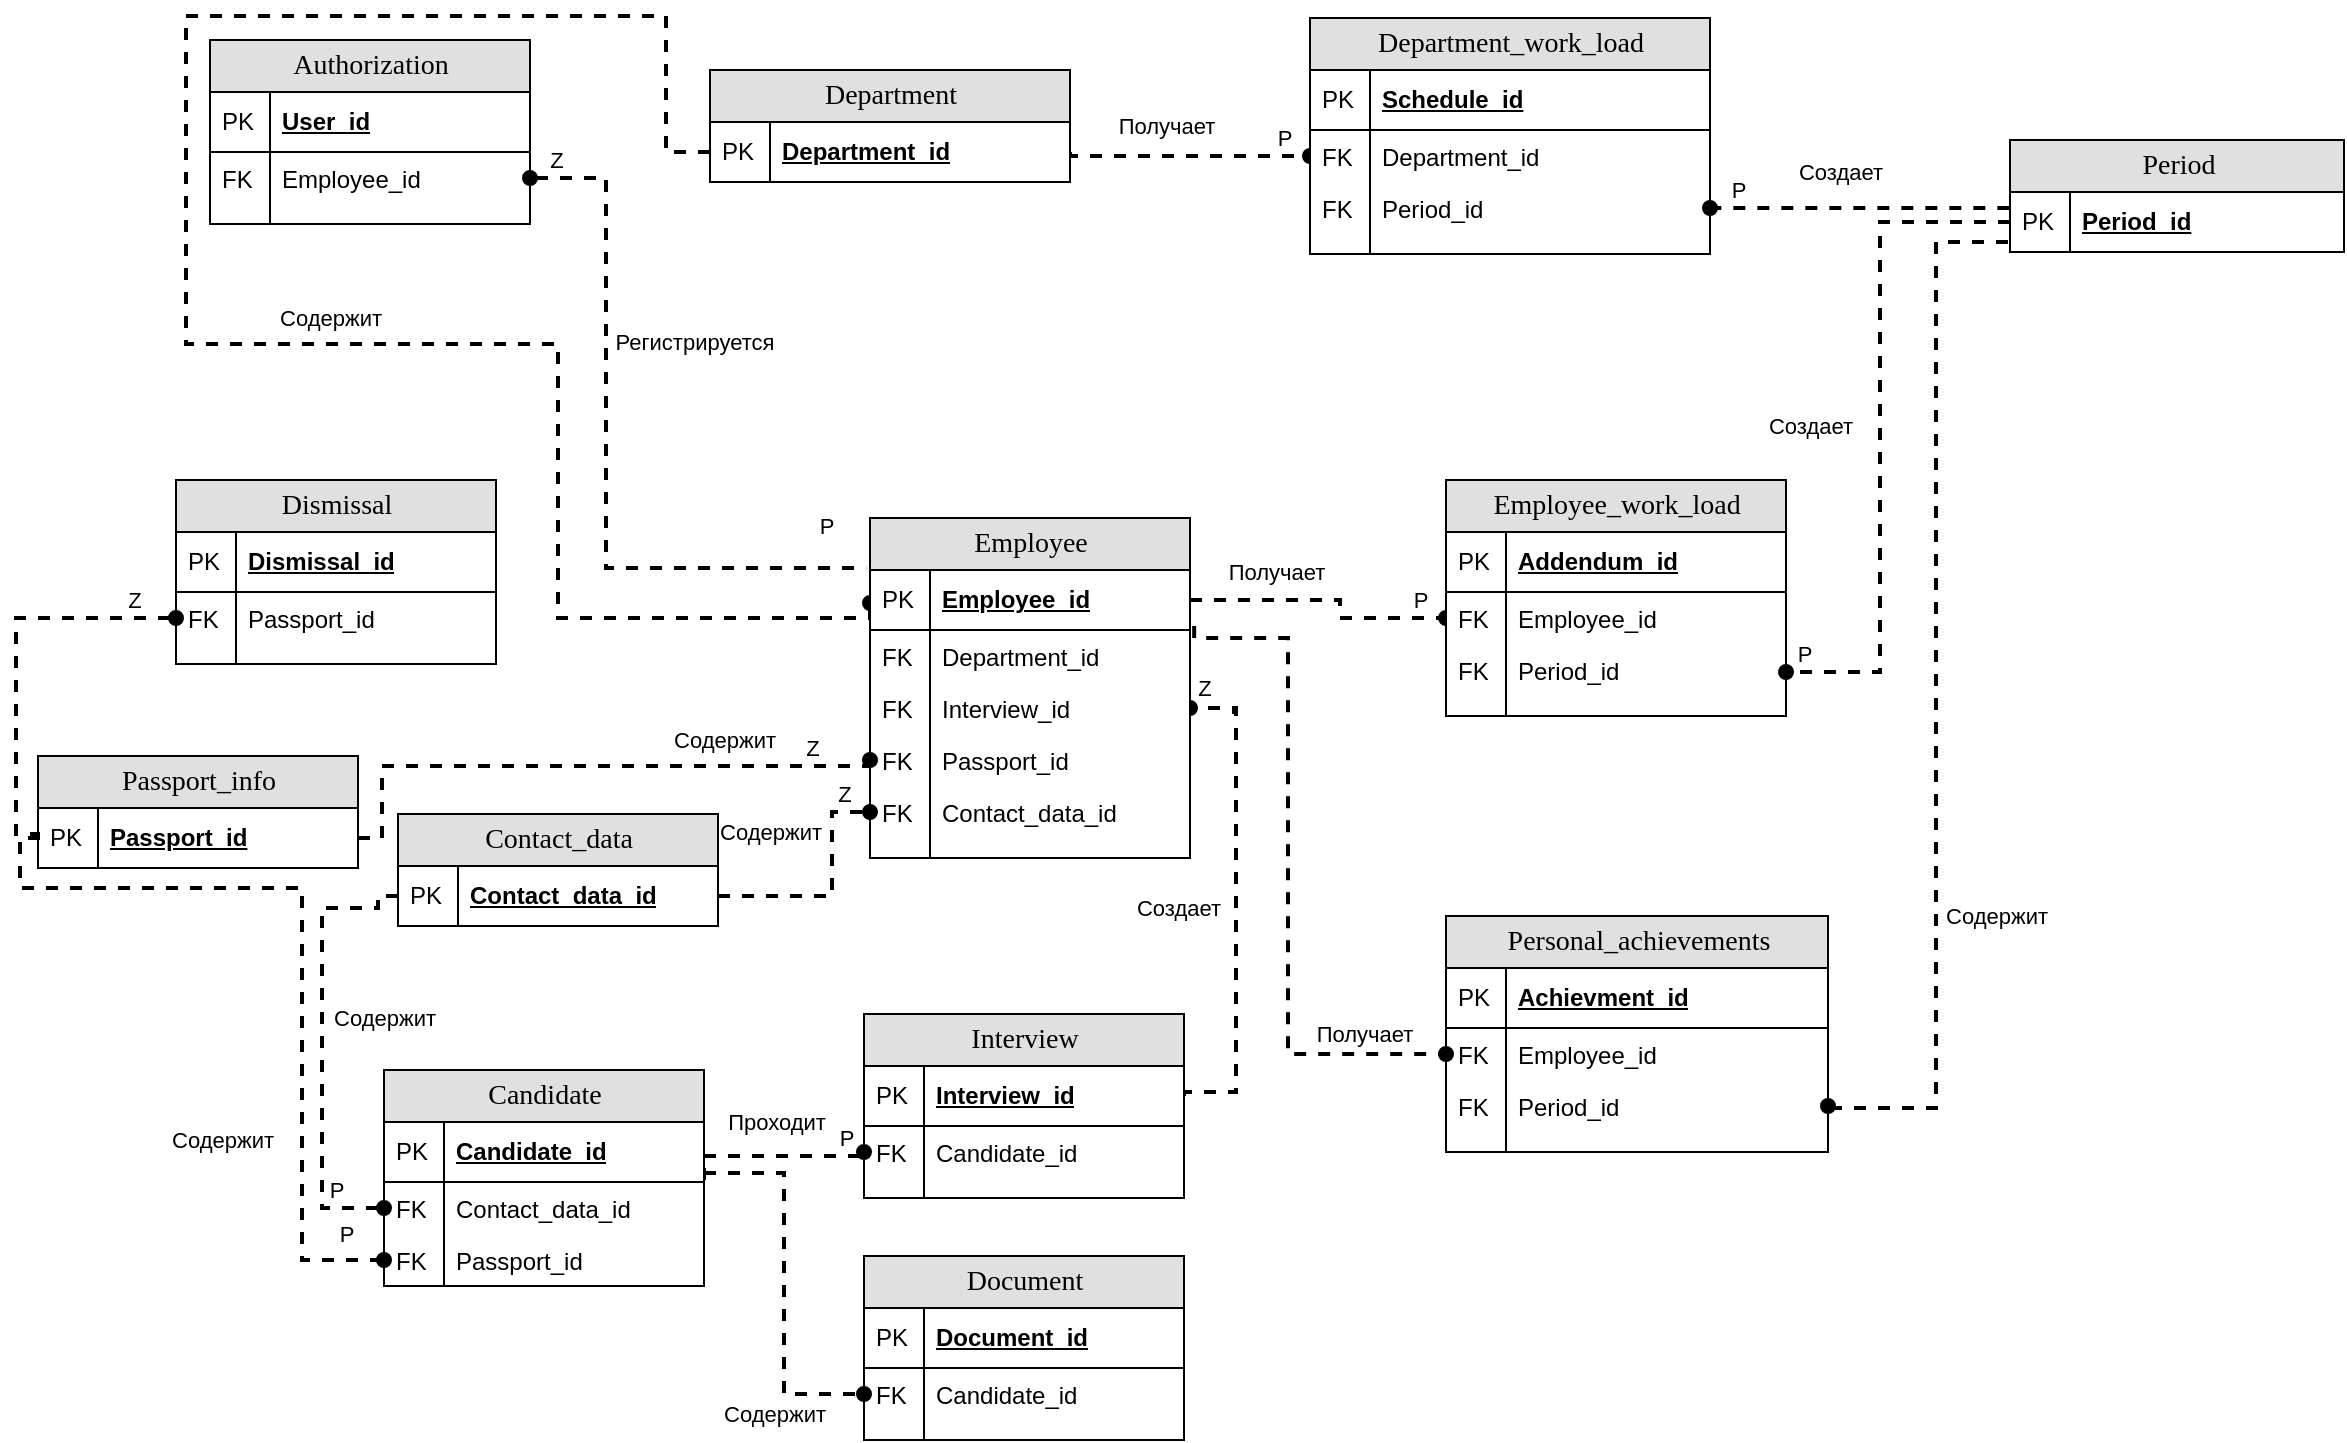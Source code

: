 <mxfile version="17.3.0" type="device"><diagram name="Page-1" id="e56a1550-8fbb-45ad-956c-1786394a9013"><mxGraphModel dx="1822" dy="800" grid="0" gridSize="10" guides="1" tooltips="1" connect="1" arrows="1" fold="1" page="0" pageScale="1" pageWidth="1100" pageHeight="850" background="none" math="0" shadow="0"><root><mxCell id="0"/><mxCell id="1" parent="0"/><mxCell id="74cGXebb0JbrUS59Bbgd-55" value="" style="edgeStyle=orthogonalEdgeStyle;rounded=0;orthogonalLoop=1;jettySize=auto;html=1;endArrow=oval;endFill=1;strokeWidth=2;entryX=0;entryY=0.25;entryDx=0;entryDy=0;exitX=0;exitY=0.5;exitDx=0;exitDy=0;dashed=1;" parent="1" source="2e49270ec7c68f3f-9" target="74cGXebb0JbrUS59Bbgd-11" edge="1"><mxGeometry relative="1" as="geometry"><Array as="points"><mxPoint x="254" y="106"/><mxPoint x="254" y="38"/><mxPoint x="14" y="38"/><mxPoint x="14" y="202"/><mxPoint x="200" y="202"/><mxPoint x="200" y="339"/></Array></mxGeometry></mxCell><mxCell id="74cGXebb0JbrUS59Bbgd-97" value="P" style="edgeLabel;html=1;align=center;verticalAlign=middle;resizable=0;points=[];" parent="74cGXebb0JbrUS59Bbgd-55" vertex="1" connectable="0"><mxGeometry x="0.834" relative="1" as="geometry"><mxPoint x="52" y="-46" as="offset"/></mxGeometry></mxCell><mxCell id="KWwzi_R_QJoZdLBemOT4-2" value="Содержит" style="edgeLabel;html=1;align=center;verticalAlign=middle;resizable=0;points=[];" parent="74cGXebb0JbrUS59Bbgd-55" vertex="1" connectable="0"><mxGeometry x="0.47" y="4" relative="1" as="geometry"><mxPoint x="-118" y="-54" as="offset"/></mxGeometry></mxCell><mxCell id="74cGXebb0JbrUS59Bbgd-65" value="" style="edgeStyle=orthogonalEdgeStyle;rounded=0;orthogonalLoop=1;jettySize=auto;html=1;endArrow=oval;endFill=1;strokeWidth=2;entryX=0;entryY=0.5;entryDx=0;entryDy=0;exitX=1;exitY=0.5;exitDx=0;exitDy=0;dashed=1;" parent="1" source="2e49270ec7c68f3f-9" target="2e49270ec7c68f3f-33" edge="1"><mxGeometry relative="1" as="geometry"><Array as="points"><mxPoint x="456" y="108"/></Array></mxGeometry></mxCell><mxCell id="74cGXebb0JbrUS59Bbgd-98" value="P" style="edgeLabel;html=1;align=center;verticalAlign=middle;resizable=0;points=[];" parent="74cGXebb0JbrUS59Bbgd-65" vertex="1" connectable="0"><mxGeometry x="0.778" relative="1" as="geometry"><mxPoint y="-9" as="offset"/></mxGeometry></mxCell><mxCell id="2e49270ec7c68f3f-8" value="Department" style="swimlane;html=1;fontStyle=0;childLayout=stackLayout;horizontal=1;startSize=26;fillColor=#e0e0e0;horizontalStack=0;resizeParent=1;resizeLast=0;collapsible=1;marginBottom=0;swimlaneFillColor=#ffffff;align=center;rounded=0;shadow=0;comic=0;labelBackgroundColor=none;strokeWidth=1;fontFamily=Verdana;fontSize=14;swimlaneLine=1;" parent="1" vertex="1"><mxGeometry x="276" y="65" width="180" height="56" as="geometry"/></mxCell><mxCell id="2e49270ec7c68f3f-9" value="Department_id" style="shape=partialRectangle;top=0;left=0;right=0;bottom=1;html=1;align=left;verticalAlign=middle;fillColor=none;spacingLeft=34;spacingRight=4;whiteSpace=wrap;overflow=hidden;rotatable=0;points=[[0,0.5],[1,0.5]];portConstraint=eastwest;dropTarget=0;fontStyle=5;" parent="2e49270ec7c68f3f-8" vertex="1"><mxGeometry y="26" width="180" height="30" as="geometry"/></mxCell><mxCell id="2e49270ec7c68f3f-10" value="PK" style="shape=partialRectangle;top=0;left=0;bottom=0;html=1;fillColor=none;align=left;verticalAlign=middle;spacingLeft=4;spacingRight=4;whiteSpace=wrap;overflow=hidden;rotatable=0;points=[];portConstraint=eastwest;part=1;" parent="2e49270ec7c68f3f-9" vertex="1" connectable="0"><mxGeometry width="30" height="30" as="geometry"/></mxCell><mxCell id="74cGXebb0JbrUS59Bbgd-35" value="" style="edgeStyle=orthogonalEdgeStyle;rounded=0;orthogonalLoop=1;jettySize=auto;html=1;endArrow=oval;endFill=1;strokeWidth=2;exitX=1;exitY=0.5;exitDx=0;exitDy=0;entryX=1;entryY=0.5;entryDx=0;entryDy=0;dashed=1;" parent="1" source="2e49270ec7c68f3f-20" target="74cGXebb0JbrUS59Bbgd-26" edge="1"><mxGeometry relative="1" as="geometry"><Array as="points"><mxPoint x="513" y="576"/><mxPoint x="539" y="576"/><mxPoint x="539" y="384"/><mxPoint x="535" y="384"/><mxPoint x="535" y="386"/><mxPoint x="539" y="386"/><mxPoint x="539" y="384"/></Array></mxGeometry></mxCell><mxCell id="74cGXebb0JbrUS59Bbgd-102" value="Z" style="edgeLabel;html=1;align=center;verticalAlign=middle;resizable=0;points=[];" parent="74cGXebb0JbrUS59Bbgd-35" vertex="1" connectable="0"><mxGeometry x="0.798" relative="1" as="geometry"><mxPoint x="-15" y="-12" as="offset"/></mxGeometry></mxCell><mxCell id="2e49270ec7c68f3f-19" value="Interview" style="swimlane;html=1;fontStyle=0;childLayout=stackLayout;horizontal=1;startSize=26;fillColor=#e0e0e0;horizontalStack=0;resizeParent=1;resizeLast=0;collapsible=1;marginBottom=0;swimlaneFillColor=#ffffff;align=center;rounded=0;shadow=0;comic=0;labelBackgroundColor=none;strokeWidth=1;fontFamily=Verdana;fontSize=14" parent="1" vertex="1"><mxGeometry x="353" y="537" width="160" height="92" as="geometry"/></mxCell><mxCell id="2e49270ec7c68f3f-20" value="Interview_id" style="shape=partialRectangle;top=0;left=0;right=0;bottom=1;html=1;align=left;verticalAlign=middle;fillColor=none;spacingLeft=34;spacingRight=4;whiteSpace=wrap;overflow=hidden;rotatable=0;points=[[0,0.5],[1,0.5]];portConstraint=eastwest;dropTarget=0;fontStyle=5;" parent="2e49270ec7c68f3f-19" vertex="1"><mxGeometry y="26" width="160" height="30" as="geometry"/></mxCell><mxCell id="2e49270ec7c68f3f-21" value="PK" style="shape=partialRectangle;top=0;left=0;bottom=0;html=1;fillColor=none;align=left;verticalAlign=middle;spacingLeft=4;spacingRight=4;whiteSpace=wrap;overflow=hidden;rotatable=0;points=[];portConstraint=eastwest;part=1;" parent="2e49270ec7c68f3f-20" vertex="1" connectable="0"><mxGeometry width="30" height="30" as="geometry"/></mxCell><mxCell id="2e49270ec7c68f3f-22" value="Candidate_id" style="shape=partialRectangle;top=0;left=0;right=0;bottom=0;html=1;align=left;verticalAlign=top;fillColor=none;spacingLeft=34;spacingRight=4;whiteSpace=wrap;overflow=hidden;rotatable=0;points=[[0,0.5],[1,0.5]];portConstraint=eastwest;dropTarget=0;" parent="2e49270ec7c68f3f-19" vertex="1"><mxGeometry y="56" width="160" height="26" as="geometry"/></mxCell><mxCell id="2e49270ec7c68f3f-23" value="FK" style="shape=partialRectangle;top=0;left=0;bottom=0;html=1;fillColor=none;align=left;verticalAlign=top;spacingLeft=4;spacingRight=4;whiteSpace=wrap;overflow=hidden;rotatable=0;points=[];portConstraint=eastwest;part=1;" parent="2e49270ec7c68f3f-22" vertex="1" connectable="0"><mxGeometry width="30" height="26" as="geometry"/></mxCell><mxCell id="2e49270ec7c68f3f-28" value="" style="shape=partialRectangle;top=0;left=0;right=0;bottom=0;html=1;align=left;verticalAlign=top;fillColor=none;spacingLeft=34;spacingRight=4;whiteSpace=wrap;overflow=hidden;rotatable=0;points=[[0,0.5],[1,0.5]];portConstraint=eastwest;dropTarget=0;" parent="2e49270ec7c68f3f-19" vertex="1"><mxGeometry y="82" width="160" height="10" as="geometry"/></mxCell><mxCell id="2e49270ec7c68f3f-29" value="" style="shape=partialRectangle;top=0;left=0;bottom=0;html=1;fillColor=none;align=left;verticalAlign=top;spacingLeft=4;spacingRight=4;whiteSpace=wrap;overflow=hidden;rotatable=0;points=[];portConstraint=eastwest;part=1;" parent="2e49270ec7c68f3f-28" vertex="1" connectable="0"><mxGeometry width="30" height="10" as="geometry"/></mxCell><mxCell id="2e49270ec7c68f3f-30" value="Department_work_load" style="swimlane;html=1;fontStyle=0;childLayout=stackLayout;horizontal=1;startSize=26;fillColor=#e0e0e0;horizontalStack=0;resizeParent=1;resizeLast=0;collapsible=1;marginBottom=0;swimlaneFillColor=#ffffff;align=center;rounded=0;shadow=0;comic=0;labelBackgroundColor=none;strokeWidth=1;fontFamily=Verdana;fontSize=14" parent="1" vertex="1"><mxGeometry x="576" y="39" width="200" height="118" as="geometry"/></mxCell><mxCell id="2e49270ec7c68f3f-31" value="Schedule_id" style="shape=partialRectangle;top=0;left=0;right=0;bottom=1;html=1;align=left;verticalAlign=middle;fillColor=none;spacingLeft=34;spacingRight=4;whiteSpace=wrap;overflow=hidden;rotatable=0;points=[[0,0.5],[1,0.5]];portConstraint=eastwest;dropTarget=0;fontStyle=5;" parent="2e49270ec7c68f3f-30" vertex="1"><mxGeometry y="26" width="200" height="30" as="geometry"/></mxCell><mxCell id="2e49270ec7c68f3f-32" value="PK" style="shape=partialRectangle;top=0;left=0;bottom=0;html=1;fillColor=none;align=left;verticalAlign=middle;spacingLeft=4;spacingRight=4;whiteSpace=wrap;overflow=hidden;rotatable=0;points=[];portConstraint=eastwest;part=1;" parent="2e49270ec7c68f3f-31" vertex="1" connectable="0"><mxGeometry width="30" height="30" as="geometry"/></mxCell><mxCell id="2e49270ec7c68f3f-33" value="Department_id" style="shape=partialRectangle;top=0;left=0;right=0;bottom=0;html=1;align=left;verticalAlign=top;fillColor=none;spacingLeft=34;spacingRight=4;whiteSpace=wrap;overflow=hidden;rotatable=0;points=[[0,0.5],[1,0.5]];portConstraint=eastwest;dropTarget=0;" parent="2e49270ec7c68f3f-30" vertex="1"><mxGeometry y="56" width="200" height="26" as="geometry"/></mxCell><mxCell id="2e49270ec7c68f3f-34" value="FK" style="shape=partialRectangle;top=0;left=0;bottom=0;html=1;fillColor=none;align=left;verticalAlign=top;spacingLeft=4;spacingRight=4;whiteSpace=wrap;overflow=hidden;rotatable=0;points=[];portConstraint=eastwest;part=1;" parent="2e49270ec7c68f3f-33" vertex="1" connectable="0"><mxGeometry width="30" height="26" as="geometry"/></mxCell><mxCell id="2e49270ec7c68f3f-35" value="Period_id" style="shape=partialRectangle;top=0;left=0;right=0;bottom=0;html=1;align=left;verticalAlign=top;fillColor=none;spacingLeft=34;spacingRight=4;whiteSpace=wrap;overflow=hidden;rotatable=0;points=[[0,0.5],[1,0.5]];portConstraint=eastwest;dropTarget=0;" parent="2e49270ec7c68f3f-30" vertex="1"><mxGeometry y="82" width="200" height="26" as="geometry"/></mxCell><mxCell id="2e49270ec7c68f3f-36" value="FK" style="shape=partialRectangle;top=0;left=0;bottom=0;html=1;fillColor=none;align=left;verticalAlign=top;spacingLeft=4;spacingRight=4;whiteSpace=wrap;overflow=hidden;rotatable=0;points=[];portConstraint=eastwest;part=1;" parent="2e49270ec7c68f3f-35" vertex="1" connectable="0"><mxGeometry width="30" height="26" as="geometry"/></mxCell><mxCell id="2e49270ec7c68f3f-39" value="" style="shape=partialRectangle;top=0;left=0;right=0;bottom=0;html=1;align=left;verticalAlign=top;fillColor=none;spacingLeft=34;spacingRight=4;whiteSpace=wrap;overflow=hidden;rotatable=0;points=[[0,0.5],[1,0.5]];portConstraint=eastwest;dropTarget=0;" parent="2e49270ec7c68f3f-30" vertex="1"><mxGeometry y="108" width="200" height="10" as="geometry"/></mxCell><mxCell id="2e49270ec7c68f3f-40" value="" style="shape=partialRectangle;top=0;left=0;bottom=0;html=1;fillColor=none;align=left;verticalAlign=top;spacingLeft=4;spacingRight=4;whiteSpace=wrap;overflow=hidden;rotatable=0;points=[];portConstraint=eastwest;part=1;" parent="2e49270ec7c68f3f-39" vertex="1" connectable="0"><mxGeometry width="30" height="10" as="geometry"/></mxCell><mxCell id="74cGXebb0JbrUS59Bbgd-34" value="" style="edgeStyle=orthogonalEdgeStyle;rounded=0;orthogonalLoop=1;jettySize=auto;html=1;endArrow=oval;endFill=1;entryX=0;entryY=0.5;entryDx=0;entryDy=0;strokeWidth=2;exitX=1;exitY=0.5;exitDx=0;exitDy=0;dashed=1;" parent="1" edge="1" target="2e49270ec7c68f3f-22" source="2e49270ec7c68f3f-81"><mxGeometry relative="1" as="geometry"><mxPoint x="253.0" y="562.5" as="sourcePoint"/><mxPoint x="353" y="562.5" as="targetPoint"/><Array as="points"><mxPoint x="271" y="623"/><mxPoint x="273" y="623"/><mxPoint x="273" y="608"/><mxPoint x="353" y="608"/></Array></mxGeometry></mxCell><mxCell id="74cGXebb0JbrUS59Bbgd-95" value="P" style="edgeLabel;html=1;align=center;verticalAlign=middle;resizable=0;points=[];" parent="74cGXebb0JbrUS59Bbgd-34" vertex="1" connectable="0"><mxGeometry x="0.759" y="-1" relative="1" as="geometry"><mxPoint x="3" y="-10" as="offset"/></mxGeometry></mxCell><mxCell id="KWwzi_R_QJoZdLBemOT4-4" value="Проходит" style="edgeLabel;html=1;align=center;verticalAlign=middle;resizable=0;points=[];" parent="74cGXebb0JbrUS59Bbgd-34" vertex="1" connectable="0"><mxGeometry x="-0.3" y="2" relative="1" as="geometry"><mxPoint x="30" y="-15" as="offset"/></mxGeometry></mxCell><mxCell id="2e49270ec7c68f3f-80" value="Candidate" style="swimlane;html=1;fontStyle=0;childLayout=stackLayout;horizontal=1;startSize=26;fillColor=#e0e0e0;horizontalStack=0;resizeParent=1;resizeLast=0;collapsible=1;marginBottom=0;swimlaneFillColor=#ffffff;align=center;rounded=0;shadow=0;comic=0;labelBackgroundColor=none;strokeWidth=1;fontFamily=Verdana;fontSize=14" parent="1" vertex="1"><mxGeometry x="113" y="565" width="160" height="108" as="geometry"/></mxCell><mxCell id="2e49270ec7c68f3f-81" value="Candidate_id" style="shape=partialRectangle;top=0;left=0;right=0;bottom=1;html=1;align=left;verticalAlign=middle;fillColor=none;spacingLeft=34;spacingRight=4;whiteSpace=wrap;overflow=hidden;rotatable=0;points=[[0,0.5],[1,0.5]];portConstraint=eastwest;dropTarget=0;fontStyle=5;" parent="2e49270ec7c68f3f-80" vertex="1"><mxGeometry y="26" width="160" height="30" as="geometry"/></mxCell><mxCell id="2e49270ec7c68f3f-82" value="PK" style="shape=partialRectangle;top=0;left=0;bottom=0;html=1;fillColor=none;align=left;verticalAlign=middle;spacingLeft=4;spacingRight=4;whiteSpace=wrap;overflow=hidden;rotatable=0;points=[];portConstraint=eastwest;part=1;" parent="2e49270ec7c68f3f-81" vertex="1" connectable="0"><mxGeometry width="30" height="30" as="geometry"/></mxCell><mxCell id="VFWTII605Pk7sbcWJT6o-26" value="Contact_data_id" style="shape=partialRectangle;top=0;left=0;right=0;bottom=0;html=1;align=left;verticalAlign=top;fillColor=none;spacingLeft=34;spacingRight=4;whiteSpace=wrap;overflow=hidden;rotatable=0;points=[[0,0.5],[1,0.5]];portConstraint=eastwest;dropTarget=0;" vertex="1" parent="2e49270ec7c68f3f-80"><mxGeometry y="56" width="160" height="26" as="geometry"/></mxCell><mxCell id="VFWTII605Pk7sbcWJT6o-27" value="FK" style="shape=partialRectangle;top=0;left=0;bottom=0;html=1;fillColor=none;align=left;verticalAlign=top;spacingLeft=4;spacingRight=4;whiteSpace=wrap;overflow=hidden;rotatable=0;points=[];portConstraint=eastwest;part=1;" vertex="1" connectable="0" parent="VFWTII605Pk7sbcWJT6o-26"><mxGeometry width="30" height="26" as="geometry"/></mxCell><mxCell id="VFWTII605Pk7sbcWJT6o-24" value="Passport_id" style="shape=partialRectangle;top=0;left=0;right=0;bottom=0;html=1;align=left;verticalAlign=top;fillColor=none;spacingLeft=34;spacingRight=4;whiteSpace=wrap;overflow=hidden;rotatable=0;points=[[0,0.5],[1,0.5]];portConstraint=eastwest;dropTarget=0;" vertex="1" parent="2e49270ec7c68f3f-80"><mxGeometry y="82" width="160" height="26" as="geometry"/></mxCell><mxCell id="VFWTII605Pk7sbcWJT6o-25" value="FK" style="shape=partialRectangle;top=0;left=0;bottom=0;html=1;fillColor=none;align=left;verticalAlign=top;spacingLeft=4;spacingRight=4;whiteSpace=wrap;overflow=hidden;rotatable=0;points=[];portConstraint=eastwest;part=1;" vertex="1" connectable="0" parent="VFWTII605Pk7sbcWJT6o-24"><mxGeometry width="30" height="26" as="geometry"/></mxCell><mxCell id="74cGXebb0JbrUS59Bbgd-62" value="" style="edgeStyle=orthogonalEdgeStyle;rounded=0;orthogonalLoop=1;jettySize=auto;html=1;endArrow=oval;endFill=1;strokeWidth=2;entryX=0;entryY=0.5;entryDx=0;entryDy=0;exitX=1;exitY=0.5;exitDx=0;exitDy=0;dashed=1;" parent="1" source="74cGXebb0JbrUS59Bbgd-12" target="74cGXebb0JbrUS59Bbgd-39" edge="1"><mxGeometry relative="1" as="geometry"><Array as="points"><mxPoint x="591" y="339"/></Array></mxGeometry></mxCell><mxCell id="74cGXebb0JbrUS59Bbgd-96" value="P" style="edgeLabel;html=1;align=center;verticalAlign=middle;resizable=0;points=[];" parent="74cGXebb0JbrUS59Bbgd-62" vertex="1" connectable="0"><mxGeometry x="0.809" relative="1" as="geometry"><mxPoint y="-9" as="offset"/></mxGeometry></mxCell><mxCell id="74cGXebb0JbrUS59Bbgd-11" value="Employee" style="swimlane;html=1;fontStyle=0;childLayout=stackLayout;horizontal=1;startSize=26;fillColor=#e0e0e0;horizontalStack=0;resizeParent=1;resizeLast=0;collapsible=1;marginBottom=0;swimlaneFillColor=#ffffff;align=center;rounded=0;shadow=0;comic=0;labelBackgroundColor=none;strokeWidth=1;fontFamily=Verdana;fontSize=14" parent="1" vertex="1"><mxGeometry x="356" y="289" width="160" height="170" as="geometry"><mxRectangle x="290" y="128" width="100" height="26" as="alternateBounds"/></mxGeometry></mxCell><mxCell id="74cGXebb0JbrUS59Bbgd-12" value="Employee_id" style="shape=partialRectangle;top=0;left=0;right=0;bottom=1;html=1;align=left;verticalAlign=middle;fillColor=none;spacingLeft=34;spacingRight=4;whiteSpace=wrap;overflow=hidden;rotatable=0;points=[[0,0.5],[1,0.5]];portConstraint=eastwest;dropTarget=0;fontStyle=5;" parent="74cGXebb0JbrUS59Bbgd-11" vertex="1"><mxGeometry y="26" width="160" height="30" as="geometry"/></mxCell><mxCell id="74cGXebb0JbrUS59Bbgd-13" value="PK" style="shape=partialRectangle;top=0;left=0;bottom=0;html=1;fillColor=none;align=left;verticalAlign=middle;spacingLeft=4;spacingRight=4;whiteSpace=wrap;overflow=hidden;rotatable=0;points=[];portConstraint=eastwest;part=1;" parent="74cGXebb0JbrUS59Bbgd-12" vertex="1" connectable="0"><mxGeometry width="30" height="30" as="geometry"/></mxCell><mxCell id="74cGXebb0JbrUS59Bbgd-14" value="Department_id" style="shape=partialRectangle;top=0;left=0;right=0;bottom=0;html=1;align=left;verticalAlign=top;fillColor=none;spacingLeft=34;spacingRight=4;whiteSpace=wrap;overflow=hidden;rotatable=0;points=[[0,0.5],[1,0.5]];portConstraint=eastwest;dropTarget=0;" parent="74cGXebb0JbrUS59Bbgd-11" vertex="1"><mxGeometry y="56" width="160" height="26" as="geometry"/></mxCell><mxCell id="74cGXebb0JbrUS59Bbgd-15" value="FK" style="shape=partialRectangle;top=0;left=0;bottom=0;html=1;fillColor=none;align=left;verticalAlign=top;spacingLeft=4;spacingRight=4;whiteSpace=wrap;overflow=hidden;rotatable=0;points=[];portConstraint=eastwest;part=1;" parent="74cGXebb0JbrUS59Bbgd-14" vertex="1" connectable="0"><mxGeometry width="30" height="26" as="geometry"/></mxCell><mxCell id="74cGXebb0JbrUS59Bbgd-26" value="Interview_id" style="shape=partialRectangle;top=0;left=0;right=0;bottom=0;html=1;align=left;verticalAlign=top;fillColor=none;spacingLeft=34;spacingRight=4;whiteSpace=wrap;overflow=hidden;rotatable=0;points=[[0,0.5],[1,0.5]];portConstraint=eastwest;dropTarget=0;" parent="74cGXebb0JbrUS59Bbgd-11" vertex="1"><mxGeometry y="82" width="160" height="26" as="geometry"/></mxCell><mxCell id="74cGXebb0JbrUS59Bbgd-27" value="FK" style="shape=partialRectangle;top=0;left=0;bottom=0;html=1;fillColor=none;align=left;verticalAlign=top;spacingLeft=4;spacingRight=4;whiteSpace=wrap;overflow=hidden;rotatable=0;points=[];portConstraint=eastwest;part=1;" parent="74cGXebb0JbrUS59Bbgd-26" vertex="1" connectable="0"><mxGeometry width="30" height="26" as="geometry"/></mxCell><mxCell id="VFWTII605Pk7sbcWJT6o-9" value="Passport_id" style="shape=partialRectangle;top=0;left=0;right=0;bottom=0;html=1;align=left;verticalAlign=top;fillColor=none;spacingLeft=34;spacingRight=4;whiteSpace=wrap;overflow=hidden;rotatable=0;points=[[0,0.5],[1,0.5]];portConstraint=eastwest;dropTarget=0;" vertex="1" parent="74cGXebb0JbrUS59Bbgd-11"><mxGeometry y="108" width="160" height="26" as="geometry"/></mxCell><mxCell id="VFWTII605Pk7sbcWJT6o-10" value="FK" style="shape=partialRectangle;top=0;left=0;bottom=0;html=1;fillColor=none;align=left;verticalAlign=top;spacingLeft=4;spacingRight=4;whiteSpace=wrap;overflow=hidden;rotatable=0;points=[];portConstraint=eastwest;part=1;" vertex="1" connectable="0" parent="VFWTII605Pk7sbcWJT6o-9"><mxGeometry width="30" height="26" as="geometry"/></mxCell><mxCell id="VFWTII605Pk7sbcWJT6o-11" value="Contact_data_id" style="shape=partialRectangle;top=0;left=0;right=0;bottom=0;html=1;align=left;verticalAlign=top;fillColor=none;spacingLeft=34;spacingRight=4;whiteSpace=wrap;overflow=hidden;rotatable=0;points=[[0,0.5],[1,0.5]];portConstraint=eastwest;dropTarget=0;" vertex="1" parent="74cGXebb0JbrUS59Bbgd-11"><mxGeometry y="134" width="160" height="26" as="geometry"/></mxCell><mxCell id="VFWTII605Pk7sbcWJT6o-12" value="FK" style="shape=partialRectangle;top=0;left=0;bottom=0;html=1;fillColor=none;align=left;verticalAlign=top;spacingLeft=4;spacingRight=4;whiteSpace=wrap;overflow=hidden;rotatable=0;points=[];portConstraint=eastwest;part=1;" vertex="1" connectable="0" parent="VFWTII605Pk7sbcWJT6o-11"><mxGeometry width="30" height="26" as="geometry"/></mxCell><mxCell id="74cGXebb0JbrUS59Bbgd-28" value="" style="shape=partialRectangle;top=0;left=0;right=0;bottom=0;html=1;align=left;verticalAlign=top;fillColor=none;spacingLeft=34;spacingRight=4;whiteSpace=wrap;overflow=hidden;rotatable=0;points=[[0,0.5],[1,0.5]];portConstraint=eastwest;dropTarget=0;" parent="74cGXebb0JbrUS59Bbgd-11" vertex="1"><mxGeometry y="160" width="160" height="10" as="geometry"/></mxCell><mxCell id="74cGXebb0JbrUS59Bbgd-29" value="" style="shape=partialRectangle;top=0;left=0;bottom=0;html=1;fillColor=none;align=left;verticalAlign=top;spacingLeft=4;spacingRight=4;whiteSpace=wrap;overflow=hidden;rotatable=0;points=[];portConstraint=eastwest;part=1;" parent="74cGXebb0JbrUS59Bbgd-28" vertex="1" connectable="0"><mxGeometry width="30" height="10" as="geometry"/></mxCell><mxCell id="74cGXebb0JbrUS59Bbgd-36" value="Employee_work_load" style="swimlane;html=1;fontStyle=0;childLayout=stackLayout;horizontal=1;startSize=26;fillColor=#e0e0e0;horizontalStack=0;resizeParent=1;resizeLast=0;collapsible=1;marginBottom=0;swimlaneFillColor=#ffffff;align=center;rounded=0;shadow=0;comic=0;labelBackgroundColor=none;strokeWidth=1;fontFamily=Verdana;fontSize=14" parent="1" vertex="1"><mxGeometry x="644" y="270" width="170" height="118" as="geometry"><mxRectangle x="290" y="128" width="100" height="26" as="alternateBounds"/></mxGeometry></mxCell><mxCell id="74cGXebb0JbrUS59Bbgd-37" value="Addendum_id" style="shape=partialRectangle;top=0;left=0;right=0;bottom=1;html=1;align=left;verticalAlign=middle;fillColor=none;spacingLeft=34;spacingRight=4;whiteSpace=wrap;overflow=hidden;rotatable=0;points=[[0,0.5],[1,0.5]];portConstraint=eastwest;dropTarget=0;fontStyle=5;" parent="74cGXebb0JbrUS59Bbgd-36" vertex="1"><mxGeometry y="26" width="170" height="30" as="geometry"/></mxCell><mxCell id="74cGXebb0JbrUS59Bbgd-38" value="PK" style="shape=partialRectangle;top=0;left=0;bottom=0;html=1;fillColor=none;align=left;verticalAlign=middle;spacingLeft=4;spacingRight=4;whiteSpace=wrap;overflow=hidden;rotatable=0;points=[];portConstraint=eastwest;part=1;" parent="74cGXebb0JbrUS59Bbgd-37" vertex="1" connectable="0"><mxGeometry width="30" height="30" as="geometry"/></mxCell><mxCell id="74cGXebb0JbrUS59Bbgd-39" value="Employee_id" style="shape=partialRectangle;top=0;left=0;right=0;bottom=0;html=1;align=left;verticalAlign=top;fillColor=none;spacingLeft=34;spacingRight=4;whiteSpace=wrap;overflow=hidden;rotatable=0;points=[[0,0.5],[1,0.5]];portConstraint=eastwest;dropTarget=0;" parent="74cGXebb0JbrUS59Bbgd-36" vertex="1"><mxGeometry y="56" width="170" height="26" as="geometry"/></mxCell><mxCell id="74cGXebb0JbrUS59Bbgd-40" value="FK" style="shape=partialRectangle;top=0;left=0;bottom=0;html=1;fillColor=none;align=left;verticalAlign=top;spacingLeft=4;spacingRight=4;whiteSpace=wrap;overflow=hidden;rotatable=0;points=[];portConstraint=eastwest;part=1;" parent="74cGXebb0JbrUS59Bbgd-39" vertex="1" connectable="0"><mxGeometry width="30" height="26" as="geometry"/></mxCell><mxCell id="74cGXebb0JbrUS59Bbgd-41" value="Period_id" style="shape=partialRectangle;top=0;left=0;right=0;bottom=0;html=1;align=left;verticalAlign=top;fillColor=none;spacingLeft=34;spacingRight=4;whiteSpace=wrap;overflow=hidden;rotatable=0;points=[[0,0.5],[1,0.5]];portConstraint=eastwest;dropTarget=0;" parent="74cGXebb0JbrUS59Bbgd-36" vertex="1"><mxGeometry y="82" width="170" height="26" as="geometry"/></mxCell><mxCell id="74cGXebb0JbrUS59Bbgd-42" value="FK" style="shape=partialRectangle;top=0;left=0;bottom=0;html=1;fillColor=none;align=left;verticalAlign=top;spacingLeft=4;spacingRight=4;whiteSpace=wrap;overflow=hidden;rotatable=0;points=[];portConstraint=eastwest;part=1;" parent="74cGXebb0JbrUS59Bbgd-41" vertex="1" connectable="0"><mxGeometry width="30" height="26" as="geometry"/></mxCell><mxCell id="74cGXebb0JbrUS59Bbgd-47" value="" style="shape=partialRectangle;top=0;left=0;right=0;bottom=0;html=1;align=left;verticalAlign=top;fillColor=none;spacingLeft=34;spacingRight=4;whiteSpace=wrap;overflow=hidden;rotatable=0;points=[[0,0.5],[1,0.5]];portConstraint=eastwest;dropTarget=0;" parent="74cGXebb0JbrUS59Bbgd-36" vertex="1"><mxGeometry y="108" width="170" height="10" as="geometry"/></mxCell><mxCell id="74cGXebb0JbrUS59Bbgd-48" value="" style="shape=partialRectangle;top=0;left=0;bottom=0;html=1;fillColor=none;align=left;verticalAlign=top;spacingLeft=4;spacingRight=4;whiteSpace=wrap;overflow=hidden;rotatable=0;points=[];portConstraint=eastwest;part=1;" parent="74cGXebb0JbrUS59Bbgd-47" vertex="1" connectable="0"><mxGeometry width="30" height="10" as="geometry"/></mxCell><mxCell id="74cGXebb0JbrUS59Bbgd-89" value="" style="edgeStyle=orthogonalEdgeStyle;rounded=0;orthogonalLoop=1;jettySize=auto;html=1;endArrow=oval;endFill=1;strokeWidth=2;exitX=0;exitY=0.5;exitDx=0;exitDy=0;dashed=1;" parent="1" source="74cGXebb0JbrUS59Bbgd-67" target="74cGXebb0JbrUS59Bbgd-41" edge="1"><mxGeometry relative="1" as="geometry"><Array as="points"><mxPoint x="861" y="141"/><mxPoint x="861" y="366"/></Array></mxGeometry></mxCell><mxCell id="74cGXebb0JbrUS59Bbgd-100" value="P" style="edgeLabel;html=1;align=center;verticalAlign=middle;resizable=0;points=[];" parent="74cGXebb0JbrUS59Bbgd-89" vertex="1" connectable="0"><mxGeometry x="0.946" y="-1" relative="1" as="geometry"><mxPoint y="-8" as="offset"/></mxGeometry></mxCell><mxCell id="74cGXebb0JbrUS59Bbgd-92" value="" style="edgeStyle=orthogonalEdgeStyle;rounded=0;orthogonalLoop=1;jettySize=auto;html=1;endArrow=oval;endFill=1;strokeColor=default;strokeWidth=2;exitX=-0.002;exitY=0.267;exitDx=0;exitDy=0;exitPerimeter=0;dashed=1;entryX=1;entryY=0.5;entryDx=0;entryDy=0;" parent="1" source="74cGXebb0JbrUS59Bbgd-67" target="2e49270ec7c68f3f-35" edge="1"><mxGeometry relative="1" as="geometry"><Array as="points"><mxPoint x="794" y="134"/><mxPoint x="794" y="134"/></Array></mxGeometry></mxCell><mxCell id="74cGXebb0JbrUS59Bbgd-99" value="P" style="edgeLabel;html=1;align=center;verticalAlign=middle;resizable=0;points=[];" parent="74cGXebb0JbrUS59Bbgd-92" vertex="1" connectable="0"><mxGeometry x="0.809" y="3" relative="1" as="geometry"><mxPoint y="-12" as="offset"/></mxGeometry></mxCell><mxCell id="KWwzi_R_QJoZdLBemOT4-7" value="Создает" style="edgeLabel;html=1;align=center;verticalAlign=middle;resizable=0;points=[];" parent="74cGXebb0JbrUS59Bbgd-92" vertex="1" connectable="0"><mxGeometry x="0.198" relative="1" as="geometry"><mxPoint x="5" y="-18" as="offset"/></mxGeometry></mxCell><mxCell id="74cGXebb0JbrUS59Bbgd-66" value="Period" style="swimlane;html=1;fontStyle=0;childLayout=stackLayout;horizontal=1;startSize=26;fillColor=#e0e0e0;horizontalStack=0;resizeParent=1;resizeLast=0;collapsible=1;marginBottom=0;swimlaneFillColor=#ffffff;align=center;rounded=0;shadow=0;comic=0;labelBackgroundColor=none;strokeWidth=1;fontFamily=Verdana;fontSize=14" parent="1" vertex="1"><mxGeometry x="926" y="100" width="167" height="56" as="geometry"/></mxCell><mxCell id="74cGXebb0JbrUS59Bbgd-67" value="Period_id" style="shape=partialRectangle;top=0;left=0;right=0;bottom=1;html=1;align=left;verticalAlign=middle;fillColor=none;spacingLeft=34;spacingRight=4;whiteSpace=wrap;overflow=hidden;rotatable=0;points=[[0,0.5],[1,0.5]];portConstraint=eastwest;dropTarget=0;fontStyle=5;" parent="74cGXebb0JbrUS59Bbgd-66" vertex="1"><mxGeometry y="26" width="167" height="30" as="geometry"/></mxCell><mxCell id="74cGXebb0JbrUS59Bbgd-68" value="PK" style="shape=partialRectangle;top=0;left=0;bottom=0;html=1;fillColor=none;align=left;verticalAlign=middle;spacingLeft=4;spacingRight=4;whiteSpace=wrap;overflow=hidden;rotatable=0;points=[];portConstraint=eastwest;part=1;" parent="74cGXebb0JbrUS59Bbgd-67" vertex="1" connectable="0"><mxGeometry width="30" height="30" as="geometry"/></mxCell><mxCell id="xKu7jB80Ok1x5NtoQhs8-1" value="Personal_achievements" style="swimlane;html=1;fontStyle=0;childLayout=stackLayout;horizontal=1;startSize=26;fillColor=#e0e0e0;horizontalStack=0;resizeParent=1;resizeLast=0;collapsible=1;marginBottom=0;swimlaneFillColor=#ffffff;align=center;rounded=0;shadow=0;comic=0;labelBackgroundColor=none;strokeWidth=1;fontFamily=Verdana;fontSize=14" parent="1" vertex="1"><mxGeometry x="644" y="488" width="191" height="118" as="geometry"><mxRectangle x="290" y="128" width="100" height="26" as="alternateBounds"/></mxGeometry></mxCell><mxCell id="xKu7jB80Ok1x5NtoQhs8-2" value="Achievment_id" style="shape=partialRectangle;top=0;left=0;right=0;bottom=1;html=1;align=left;verticalAlign=middle;fillColor=none;spacingLeft=34;spacingRight=4;whiteSpace=wrap;overflow=hidden;rotatable=0;points=[[0,0.5],[1,0.5]];portConstraint=eastwest;dropTarget=0;fontStyle=5;" parent="xKu7jB80Ok1x5NtoQhs8-1" vertex="1"><mxGeometry y="26" width="191" height="30" as="geometry"/></mxCell><mxCell id="xKu7jB80Ok1x5NtoQhs8-3" value="PK" style="shape=partialRectangle;top=0;left=0;bottom=0;html=1;fillColor=none;align=left;verticalAlign=middle;spacingLeft=4;spacingRight=4;whiteSpace=wrap;overflow=hidden;rotatable=0;points=[];portConstraint=eastwest;part=1;" parent="xKu7jB80Ok1x5NtoQhs8-2" vertex="1" connectable="0"><mxGeometry width="30" height="30" as="geometry"/></mxCell><mxCell id="xKu7jB80Ok1x5NtoQhs8-4" value="Employee_id" style="shape=partialRectangle;top=0;left=0;right=0;bottom=0;html=1;align=left;verticalAlign=top;fillColor=none;spacingLeft=34;spacingRight=4;whiteSpace=wrap;overflow=hidden;rotatable=0;points=[[0,0.5],[1,0.5]];portConstraint=eastwest;dropTarget=0;" parent="xKu7jB80Ok1x5NtoQhs8-1" vertex="1"><mxGeometry y="56" width="191" height="26" as="geometry"/></mxCell><mxCell id="xKu7jB80Ok1x5NtoQhs8-5" value="FK" style="shape=partialRectangle;top=0;left=0;bottom=0;html=1;fillColor=none;align=left;verticalAlign=top;spacingLeft=4;spacingRight=4;whiteSpace=wrap;overflow=hidden;rotatable=0;points=[];portConstraint=eastwest;part=1;" parent="xKu7jB80Ok1x5NtoQhs8-4" vertex="1" connectable="0"><mxGeometry width="30" height="26" as="geometry"/></mxCell><mxCell id="xKu7jB80Ok1x5NtoQhs8-6" value="Period_id" style="shape=partialRectangle;top=0;left=0;right=0;bottom=0;html=1;align=left;verticalAlign=top;fillColor=none;spacingLeft=34;spacingRight=4;whiteSpace=wrap;overflow=hidden;rotatable=0;points=[[0,0.5],[1,0.5]];portConstraint=eastwest;dropTarget=0;" parent="xKu7jB80Ok1x5NtoQhs8-1" vertex="1"><mxGeometry y="82" width="191" height="26" as="geometry"/></mxCell><mxCell id="xKu7jB80Ok1x5NtoQhs8-7" value="FK" style="shape=partialRectangle;top=0;left=0;bottom=0;html=1;fillColor=none;align=left;verticalAlign=top;spacingLeft=4;spacingRight=4;whiteSpace=wrap;overflow=hidden;rotatable=0;points=[];portConstraint=eastwest;part=1;" parent="xKu7jB80Ok1x5NtoQhs8-6" vertex="1" connectable="0"><mxGeometry width="30" height="26" as="geometry"/></mxCell><mxCell id="xKu7jB80Ok1x5NtoQhs8-12" value="" style="shape=partialRectangle;top=0;left=0;right=0;bottom=0;html=1;align=left;verticalAlign=top;fillColor=none;spacingLeft=34;spacingRight=4;whiteSpace=wrap;overflow=hidden;rotatable=0;points=[[0,0.5],[1,0.5]];portConstraint=eastwest;dropTarget=0;" parent="xKu7jB80Ok1x5NtoQhs8-1" vertex="1"><mxGeometry y="108" width="191" height="10" as="geometry"/></mxCell><mxCell id="xKu7jB80Ok1x5NtoQhs8-13" value="" style="shape=partialRectangle;top=0;left=0;bottom=0;html=1;fillColor=none;align=left;verticalAlign=top;spacingLeft=4;spacingRight=4;whiteSpace=wrap;overflow=hidden;rotatable=0;points=[];portConstraint=eastwest;part=1;" parent="xKu7jB80Ok1x5NtoQhs8-12" vertex="1" connectable="0"><mxGeometry width="30" height="10" as="geometry"/></mxCell><mxCell id="xKu7jB80Ok1x5NtoQhs8-14" value="" style="edgeStyle=orthogonalEdgeStyle;rounded=0;orthogonalLoop=1;jettySize=auto;html=1;endArrow=oval;endFill=1;strokeWidth=2;entryX=0;entryY=0.5;entryDx=0;entryDy=0;exitX=1.013;exitY=0.933;exitDx=0;exitDy=0;dashed=1;exitPerimeter=0;" parent="1" source="74cGXebb0JbrUS59Bbgd-12" target="xKu7jB80Ok1x5NtoQhs8-4" edge="1"><mxGeometry relative="1" as="geometry"><Array as="points"><mxPoint x="518" y="349"/><mxPoint x="565" y="349"/><mxPoint x="565" y="557"/></Array><mxPoint x="456" y="349" as="sourcePoint"/><mxPoint x="601" y="350" as="targetPoint"/></mxGeometry></mxCell><mxCell id="xKu7jB80Ok1x5NtoQhs8-16" value="" style="edgeStyle=orthogonalEdgeStyle;rounded=0;orthogonalLoop=1;jettySize=auto;html=1;endArrow=oval;endFill=1;strokeWidth=2;dashed=1;entryX=1;entryY=0.5;entryDx=0;entryDy=0;" parent="1" target="xKu7jB80Ok1x5NtoQhs8-6" edge="1"><mxGeometry relative="1" as="geometry"><Array as="points"><mxPoint x="889" y="151"/><mxPoint x="889" y="584"/></Array><mxPoint x="925" y="151" as="sourcePoint"/><mxPoint x="771" y="376" as="targetPoint"/></mxGeometry></mxCell><mxCell id="xKu7jB80Ok1x5NtoQhs8-18" value="Dismissal" style="swimlane;html=1;fontStyle=0;childLayout=stackLayout;horizontal=1;startSize=26;fillColor=#e0e0e0;horizontalStack=0;resizeParent=1;resizeLast=0;collapsible=1;marginBottom=0;swimlaneFillColor=#ffffff;align=center;rounded=0;shadow=0;comic=0;labelBackgroundColor=none;strokeWidth=1;fontFamily=Verdana;fontSize=14" parent="1" vertex="1"><mxGeometry x="9" y="270" width="160" height="92" as="geometry"><mxRectangle x="290" y="128" width="100" height="26" as="alternateBounds"/></mxGeometry></mxCell><mxCell id="xKu7jB80Ok1x5NtoQhs8-19" value="Dismissal_id" style="shape=partialRectangle;top=0;left=0;right=0;bottom=1;html=1;align=left;verticalAlign=middle;fillColor=none;spacingLeft=34;spacingRight=4;whiteSpace=wrap;overflow=hidden;rotatable=0;points=[[0,0.5],[1,0.5]];portConstraint=eastwest;dropTarget=0;fontStyle=5;" parent="xKu7jB80Ok1x5NtoQhs8-18" vertex="1"><mxGeometry y="26" width="160" height="30" as="geometry"/></mxCell><mxCell id="xKu7jB80Ok1x5NtoQhs8-20" value="PK" style="shape=partialRectangle;top=0;left=0;bottom=0;html=1;fillColor=none;align=left;verticalAlign=middle;spacingLeft=4;spacingRight=4;whiteSpace=wrap;overflow=hidden;rotatable=0;points=[];portConstraint=eastwest;part=1;" parent="xKu7jB80Ok1x5NtoQhs8-19" vertex="1" connectable="0"><mxGeometry width="30" height="30" as="geometry"/></mxCell><mxCell id="xKu7jB80Ok1x5NtoQhs8-21" value="Passport_id" style="shape=partialRectangle;top=0;left=0;right=0;bottom=0;html=1;align=left;verticalAlign=top;fillColor=none;spacingLeft=34;spacingRight=4;whiteSpace=wrap;overflow=hidden;rotatable=0;points=[[0,0.5],[1,0.5]];portConstraint=eastwest;dropTarget=0;" parent="xKu7jB80Ok1x5NtoQhs8-18" vertex="1"><mxGeometry y="56" width="160" height="26" as="geometry"/></mxCell><mxCell id="xKu7jB80Ok1x5NtoQhs8-22" value="FK" style="shape=partialRectangle;top=0;left=0;bottom=0;html=1;fillColor=none;align=left;verticalAlign=top;spacingLeft=4;spacingRight=4;whiteSpace=wrap;overflow=hidden;rotatable=0;points=[];portConstraint=eastwest;part=1;" parent="xKu7jB80Ok1x5NtoQhs8-21" vertex="1" connectable="0"><mxGeometry width="30" height="26" as="geometry"/></mxCell><mxCell id="xKu7jB80Ok1x5NtoQhs8-29" value="" style="shape=partialRectangle;top=0;left=0;right=0;bottom=0;html=1;align=left;verticalAlign=top;fillColor=none;spacingLeft=34;spacingRight=4;whiteSpace=wrap;overflow=hidden;rotatable=0;points=[[0,0.5],[1,0.5]];portConstraint=eastwest;dropTarget=0;" parent="xKu7jB80Ok1x5NtoQhs8-18" vertex="1"><mxGeometry y="82" width="160" height="10" as="geometry"/></mxCell><mxCell id="xKu7jB80Ok1x5NtoQhs8-30" value="" style="shape=partialRectangle;top=0;left=0;bottom=0;html=1;fillColor=none;align=left;verticalAlign=top;spacingLeft=4;spacingRight=4;whiteSpace=wrap;overflow=hidden;rotatable=0;points=[];portConstraint=eastwest;part=1;" parent="xKu7jB80Ok1x5NtoQhs8-29" vertex="1" connectable="0"><mxGeometry width="30" height="10" as="geometry"/></mxCell><mxCell id="xKu7jB80Ok1x5NtoQhs8-38" value="Document" style="swimlane;html=1;fontStyle=0;childLayout=stackLayout;horizontal=1;startSize=26;fillColor=#e0e0e0;horizontalStack=0;resizeParent=1;resizeLast=0;collapsible=1;marginBottom=0;swimlaneFillColor=#ffffff;align=center;rounded=0;shadow=0;comic=0;labelBackgroundColor=none;strokeWidth=1;fontFamily=Verdana;fontSize=14" parent="1" vertex="1"><mxGeometry x="353" y="658" width="160" height="92" as="geometry"/></mxCell><mxCell id="xKu7jB80Ok1x5NtoQhs8-39" value="Document_id" style="shape=partialRectangle;top=0;left=0;right=0;bottom=1;html=1;align=left;verticalAlign=middle;fillColor=none;spacingLeft=34;spacingRight=4;whiteSpace=wrap;overflow=hidden;rotatable=0;points=[[0,0.5],[1,0.5]];portConstraint=eastwest;dropTarget=0;fontStyle=5;" parent="xKu7jB80Ok1x5NtoQhs8-38" vertex="1"><mxGeometry y="26" width="160" height="30" as="geometry"/></mxCell><mxCell id="xKu7jB80Ok1x5NtoQhs8-40" value="PK" style="shape=partialRectangle;top=0;left=0;bottom=0;html=1;fillColor=none;align=left;verticalAlign=middle;spacingLeft=4;spacingRight=4;whiteSpace=wrap;overflow=hidden;rotatable=0;points=[];portConstraint=eastwest;part=1;" parent="xKu7jB80Ok1x5NtoQhs8-39" vertex="1" connectable="0"><mxGeometry width="30" height="30" as="geometry"/></mxCell><mxCell id="xKu7jB80Ok1x5NtoQhs8-41" value="Candidate_id" style="shape=partialRectangle;top=0;left=0;right=0;bottom=0;html=1;align=left;verticalAlign=top;fillColor=none;spacingLeft=34;spacingRight=4;whiteSpace=wrap;overflow=hidden;rotatable=0;points=[[0,0.5],[1,0.5]];portConstraint=eastwest;dropTarget=0;" parent="xKu7jB80Ok1x5NtoQhs8-38" vertex="1"><mxGeometry y="56" width="160" height="26" as="geometry"/></mxCell><mxCell id="xKu7jB80Ok1x5NtoQhs8-42" value="FK" style="shape=partialRectangle;top=0;left=0;bottom=0;html=1;fillColor=none;align=left;verticalAlign=top;spacingLeft=4;spacingRight=4;whiteSpace=wrap;overflow=hidden;rotatable=0;points=[];portConstraint=eastwest;part=1;" parent="xKu7jB80Ok1x5NtoQhs8-41" vertex="1" connectable="0"><mxGeometry width="30" height="26" as="geometry"/></mxCell><mxCell id="xKu7jB80Ok1x5NtoQhs8-47" value="" style="shape=partialRectangle;top=0;left=0;right=0;bottom=0;html=1;align=left;verticalAlign=top;fillColor=none;spacingLeft=34;spacingRight=4;whiteSpace=wrap;overflow=hidden;rotatable=0;points=[[0,0.5],[1,0.5]];portConstraint=eastwest;dropTarget=0;" parent="xKu7jB80Ok1x5NtoQhs8-38" vertex="1"><mxGeometry y="82" width="160" height="10" as="geometry"/></mxCell><mxCell id="xKu7jB80Ok1x5NtoQhs8-48" value="" style="shape=partialRectangle;top=0;left=0;bottom=0;html=1;fillColor=none;align=left;verticalAlign=top;spacingLeft=4;spacingRight=4;whiteSpace=wrap;overflow=hidden;rotatable=0;points=[];portConstraint=eastwest;part=1;" parent="xKu7jB80Ok1x5NtoQhs8-47" vertex="1" connectable="0"><mxGeometry width="30" height="10" as="geometry"/></mxCell><mxCell id="xKu7jB80Ok1x5NtoQhs8-49" value="" style="edgeStyle=orthogonalEdgeStyle;rounded=0;orthogonalLoop=1;jettySize=auto;html=1;endArrow=oval;endFill=1;entryX=0;entryY=0.5;entryDx=0;entryDy=0;strokeWidth=2;exitX=1;exitY=0.85;exitDx=0;exitDy=0;dashed=1;exitPerimeter=0;" parent="1" source="2e49270ec7c68f3f-81" target="xKu7jB80Ok1x5NtoQhs8-41" edge="1"><mxGeometry relative="1" as="geometry"><mxPoint x="263" y="572.5" as="sourcePoint"/><mxPoint x="363" y="572.5" as="targetPoint"/><Array as="points"/></mxGeometry></mxCell><mxCell id="YtRalknHv0_PYsVvzGor-3" value="Authorization" style="swimlane;html=1;fontStyle=0;childLayout=stackLayout;horizontal=1;startSize=26;fillColor=#e0e0e0;horizontalStack=0;resizeParent=1;resizeLast=0;collapsible=1;marginBottom=0;swimlaneFillColor=#ffffff;align=center;rounded=0;shadow=0;comic=0;labelBackgroundColor=none;strokeWidth=1;fontFamily=Verdana;fontSize=14" parent="1" vertex="1"><mxGeometry x="26" y="50" width="160" height="92" as="geometry"><mxRectangle x="290" y="128" width="100" height="26" as="alternateBounds"/></mxGeometry></mxCell><mxCell id="YtRalknHv0_PYsVvzGor-4" value="User_id" style="shape=partialRectangle;top=0;left=0;right=0;bottom=1;html=1;align=left;verticalAlign=middle;fillColor=none;spacingLeft=34;spacingRight=4;whiteSpace=wrap;overflow=hidden;rotatable=0;points=[[0,0.5],[1,0.5]];portConstraint=eastwest;dropTarget=0;fontStyle=5;" parent="YtRalknHv0_PYsVvzGor-3" vertex="1"><mxGeometry y="26" width="160" height="30" as="geometry"/></mxCell><mxCell id="YtRalknHv0_PYsVvzGor-5" value="PK" style="shape=partialRectangle;top=0;left=0;bottom=0;html=1;fillColor=none;align=left;verticalAlign=middle;spacingLeft=4;spacingRight=4;whiteSpace=wrap;overflow=hidden;rotatable=0;points=[];portConstraint=eastwest;part=1;" parent="YtRalknHv0_PYsVvzGor-4" vertex="1" connectable="0"><mxGeometry width="30" height="30" as="geometry"/></mxCell><mxCell id="YtRalknHv0_PYsVvzGor-6" value="Employee_id" style="shape=partialRectangle;top=0;left=0;right=0;bottom=0;html=1;align=left;verticalAlign=top;fillColor=none;spacingLeft=34;spacingRight=4;whiteSpace=wrap;overflow=hidden;rotatable=0;points=[[0,0.5],[1,0.5]];portConstraint=eastwest;dropTarget=0;" parent="YtRalknHv0_PYsVvzGor-3" vertex="1"><mxGeometry y="56" width="160" height="26" as="geometry"/></mxCell><mxCell id="YtRalknHv0_PYsVvzGor-7" value="FK" style="shape=partialRectangle;top=0;left=0;bottom=0;html=1;fillColor=none;align=left;verticalAlign=top;spacingLeft=4;spacingRight=4;whiteSpace=wrap;overflow=hidden;rotatable=0;points=[];portConstraint=eastwest;part=1;" parent="YtRalknHv0_PYsVvzGor-6" vertex="1" connectable="0"><mxGeometry width="30" height="26" as="geometry"/></mxCell><mxCell id="YtRalknHv0_PYsVvzGor-14" value="" style="shape=partialRectangle;top=0;left=0;right=0;bottom=0;html=1;align=left;verticalAlign=top;fillColor=none;spacingLeft=34;spacingRight=4;whiteSpace=wrap;overflow=hidden;rotatable=0;points=[[0,0.5],[1,0.5]];portConstraint=eastwest;dropTarget=0;" parent="YtRalknHv0_PYsVvzGor-3" vertex="1"><mxGeometry y="82" width="160" height="10" as="geometry"/></mxCell><mxCell id="YtRalknHv0_PYsVvzGor-15" value="" style="shape=partialRectangle;top=0;left=0;bottom=0;html=1;fillColor=none;align=left;verticalAlign=top;spacingLeft=4;spacingRight=4;whiteSpace=wrap;overflow=hidden;rotatable=0;points=[];portConstraint=eastwest;part=1;" parent="YtRalknHv0_PYsVvzGor-14" vertex="1" connectable="0"><mxGeometry width="30" height="10" as="geometry"/></mxCell><mxCell id="YtRalknHv0_PYsVvzGor-16" value="" style="endArrow=none;html=1;rounded=0;exitX=1;exitY=0.5;exitDx=0;exitDy=0;strokeWidth=2;startArrow=oval;startFill=1;edgeStyle=orthogonalEdgeStyle;dashed=1;entryX=-0.012;entryY=-0.033;entryDx=0;entryDy=0;entryPerimeter=0;" parent="1" source="YtRalknHv0_PYsVvzGor-6" edge="1" target="74cGXebb0JbrUS59Bbgd-12"><mxGeometry relative="1" as="geometry"><mxPoint x="188" y="348" as="sourcePoint"/><mxPoint x="286" y="305" as="targetPoint"/><Array as="points"><mxPoint x="224" y="119"/><mxPoint x="224" y="314"/></Array></mxGeometry></mxCell><mxCell id="YtRalknHv0_PYsVvzGor-17" value="Z" style="edgeLabel;html=1;align=center;verticalAlign=middle;resizable=0;points=[];" parent="YtRalknHv0_PYsVvzGor-16" vertex="1" connectable="0"><mxGeometry x="-0.619" y="2" relative="1" as="geometry"><mxPoint x="-27" y="-40" as="offset"/></mxGeometry></mxCell><mxCell id="KWwzi_R_QJoZdLBemOT4-1" value="Регистрируется" style="edgeLabel;html=1;align=center;verticalAlign=middle;resizable=0;points=[];" parent="YtRalknHv0_PYsVvzGor-16" vertex="1" connectable="0"><mxGeometry x="-0.32" y="-2" relative="1" as="geometry"><mxPoint x="46" y="-4" as="offset"/></mxGeometry></mxCell><mxCell id="KWwzi_R_QJoZdLBemOT4-3" value="Содержит" style="edgeLabel;html=1;align=center;verticalAlign=middle;resizable=0;points=[];" parent="1" vertex="1" connectable="0"><mxGeometry x="308" y="737" as="geometry"/></mxCell><mxCell id="KWwzi_R_QJoZdLBemOT4-6" value="Содержит" style="edgeLabel;html=1;align=center;verticalAlign=middle;resizable=0;points=[];" parent="1" vertex="1" connectable="0"><mxGeometry x="113" y="539" as="geometry"/></mxCell><mxCell id="KWwzi_R_QJoZdLBemOT4-8" value="Создает" style="edgeLabel;html=1;align=center;verticalAlign=middle;resizable=0;points=[];" parent="1" vertex="1" connectable="0"><mxGeometry x="825.996" y="243.003" as="geometry"/></mxCell><mxCell id="KWwzi_R_QJoZdLBemOT4-9" value="Содержит" style="edgeLabel;html=1;align=center;verticalAlign=middle;resizable=0;points=[];" parent="1" vertex="1" connectable="0"><mxGeometry x="923.996" y="489.003" as="geometry"><mxPoint x="-5" y="-1" as="offset"/></mxGeometry></mxCell><mxCell id="KWwzi_R_QJoZdLBemOT4-10" value="Создает" style="edgeLabel;html=1;align=center;verticalAlign=middle;resizable=0;points=[];" parent="1" vertex="1" connectable="0"><mxGeometry x="509.996" y="484.003" as="geometry"/></mxCell><mxCell id="KWwzi_R_QJoZdLBemOT4-11" value="Получает" style="edgeLabel;html=1;align=center;verticalAlign=middle;resizable=0;points=[];" parent="1" vertex="1" connectable="0"><mxGeometry x="559" y="316" as="geometry"/></mxCell><mxCell id="KWwzi_R_QJoZdLBemOT4-12" value="Получает" style="edgeLabel;html=1;align=center;verticalAlign=middle;resizable=0;points=[];" parent="1" vertex="1" connectable="0"><mxGeometry x="504" y="93" as="geometry"/></mxCell><mxCell id="VFWTII605Pk7sbcWJT6o-1" value="Passport_info" style="swimlane;html=1;fontStyle=0;childLayout=stackLayout;horizontal=1;startSize=26;fillColor=#e0e0e0;horizontalStack=0;resizeParent=1;resizeLast=0;collapsible=1;marginBottom=0;swimlaneFillColor=#ffffff;align=center;rounded=0;shadow=0;comic=0;labelBackgroundColor=none;strokeWidth=1;fontFamily=Verdana;fontSize=14" vertex="1" parent="1"><mxGeometry x="-60" y="408" width="160" height="56" as="geometry"/></mxCell><mxCell id="VFWTII605Pk7sbcWJT6o-2" value="Passport_id" style="shape=partialRectangle;top=0;left=0;right=0;bottom=1;html=1;align=left;verticalAlign=middle;fillColor=none;spacingLeft=34;spacingRight=4;whiteSpace=wrap;overflow=hidden;rotatable=0;points=[[0,0.5],[1,0.5]];portConstraint=eastwest;dropTarget=0;fontStyle=5;" vertex="1" parent="VFWTII605Pk7sbcWJT6o-1"><mxGeometry y="26" width="160" height="30" as="geometry"/></mxCell><mxCell id="VFWTII605Pk7sbcWJT6o-3" value="PK" style="shape=partialRectangle;top=0;left=0;bottom=0;html=1;fillColor=none;align=left;verticalAlign=middle;spacingLeft=4;spacingRight=4;whiteSpace=wrap;overflow=hidden;rotatable=0;points=[];portConstraint=eastwest;part=1;" vertex="1" connectable="0" parent="VFWTII605Pk7sbcWJT6o-2"><mxGeometry width="30" height="30" as="geometry"/></mxCell><mxCell id="VFWTII605Pk7sbcWJT6o-4" value="Contact_data" style="swimlane;html=1;fontStyle=0;childLayout=stackLayout;horizontal=1;startSize=26;fillColor=#e0e0e0;horizontalStack=0;resizeParent=1;resizeLast=0;collapsible=1;marginBottom=0;swimlaneFillColor=#ffffff;align=center;rounded=0;shadow=0;comic=0;labelBackgroundColor=none;strokeWidth=1;fontFamily=Verdana;fontSize=14" vertex="1" parent="1"><mxGeometry x="120" y="437" width="160" height="56" as="geometry"/></mxCell><mxCell id="VFWTII605Pk7sbcWJT6o-5" value="Contact_data_id" style="shape=partialRectangle;top=0;left=0;right=0;bottom=1;html=1;align=left;verticalAlign=middle;fillColor=none;spacingLeft=34;spacingRight=4;whiteSpace=wrap;overflow=hidden;rotatable=0;points=[[0,0.5],[1,0.5]];portConstraint=eastwest;dropTarget=0;fontStyle=5;" vertex="1" parent="VFWTII605Pk7sbcWJT6o-4"><mxGeometry y="26" width="160" height="30" as="geometry"/></mxCell><mxCell id="VFWTII605Pk7sbcWJT6o-6" value="PK" style="shape=partialRectangle;top=0;left=0;bottom=0;html=1;fillColor=none;align=left;verticalAlign=middle;spacingLeft=4;spacingRight=4;whiteSpace=wrap;overflow=hidden;rotatable=0;points=[];portConstraint=eastwest;part=1;" vertex="1" connectable="0" parent="VFWTII605Pk7sbcWJT6o-5"><mxGeometry width="30" height="30" as="geometry"/></mxCell><mxCell id="VFWTII605Pk7sbcWJT6o-16" value="" style="edgeStyle=orthogonalEdgeStyle;rounded=0;orthogonalLoop=1;jettySize=auto;html=1;endArrow=oval;endFill=1;strokeWidth=2;entryX=0;entryY=0.5;entryDx=0;entryDy=0;exitX=1;exitY=0.5;exitDx=0;exitDy=0;dashed=1;" edge="1" parent="1" source="VFWTII605Pk7sbcWJT6o-2" target="VFWTII605Pk7sbcWJT6o-9"><mxGeometry relative="1" as="geometry"><Array as="points"><mxPoint x="112" y="449"/><mxPoint x="112" y="413"/><mxPoint x="356" y="413"/></Array><mxPoint x="286" y="422" as="sourcePoint"/><mxPoint x="406" y="424" as="targetPoint"/></mxGeometry></mxCell><mxCell id="VFWTII605Pk7sbcWJT6o-17" value="Z" style="edgeLabel;html=1;align=center;verticalAlign=middle;resizable=0;points=[];" vertex="1" connectable="0" parent="VFWTII605Pk7sbcWJT6o-16"><mxGeometry x="0.778" relative="1" as="geometry"><mxPoint y="-9" as="offset"/></mxGeometry></mxCell><mxCell id="VFWTII605Pk7sbcWJT6o-18" value="Содержит" style="edgeLabel;html=1;align=center;verticalAlign=middle;resizable=0;points=[];" vertex="1" connectable="0" parent="1"><mxGeometry x="306" y="446" as="geometry"/></mxCell><mxCell id="VFWTII605Pk7sbcWJT6o-19" value="" style="edgeStyle=orthogonalEdgeStyle;rounded=0;orthogonalLoop=1;jettySize=auto;html=1;endArrow=oval;endFill=1;strokeWidth=2;entryX=0;entryY=0.5;entryDx=0;entryDy=0;exitX=1;exitY=0.5;exitDx=0;exitDy=0;dashed=1;" edge="1" parent="1" source="VFWTII605Pk7sbcWJT6o-5" target="VFWTII605Pk7sbcWJT6o-11"><mxGeometry relative="1" as="geometry"><Array as="points"><mxPoint x="337" y="478"/><mxPoint x="337" y="436"/></Array><mxPoint x="294" y="490" as="sourcePoint"/><mxPoint x="404" y="487" as="targetPoint"/></mxGeometry></mxCell><mxCell id="VFWTII605Pk7sbcWJT6o-20" value="Z" style="edgeLabel;html=1;align=center;verticalAlign=middle;resizable=0;points=[];" vertex="1" connectable="0" parent="VFWTII605Pk7sbcWJT6o-19"><mxGeometry x="0.778" relative="1" as="geometry"><mxPoint y="-9" as="offset"/></mxGeometry></mxCell><mxCell id="VFWTII605Pk7sbcWJT6o-21" value="Получает" style="edgeLabel;html=1;align=center;verticalAlign=middle;resizable=0;points=[];" vertex="1" connectable="0" parent="1"><mxGeometry x="603" y="547" as="geometry"/></mxCell><mxCell id="VFWTII605Pk7sbcWJT6o-22" value="Содержит" style="edgeLabel;html=1;align=center;verticalAlign=middle;resizable=0;points=[];" vertex="1" connectable="0" parent="1"><mxGeometry x="283" y="400" as="geometry"/></mxCell><mxCell id="VFWTII605Pk7sbcWJT6o-23" value="Содержит" style="edgeLabel;html=1;align=center;verticalAlign=middle;resizable=0;points=[];" vertex="1" connectable="0" parent="1"><mxGeometry x="32" y="600" as="geometry"/></mxCell><mxCell id="VFWTII605Pk7sbcWJT6o-28" value="" style="edgeStyle=orthogonalEdgeStyle;rounded=0;orthogonalLoop=1;jettySize=auto;html=1;endArrow=oval;endFill=1;entryX=0;entryY=0.5;entryDx=0;entryDy=0;strokeWidth=2;dashed=1;" edge="1" parent="1" target="VFWTII605Pk7sbcWJT6o-24"><mxGeometry relative="1" as="geometry"><mxPoint x="-59" y="449" as="sourcePoint"/><mxPoint x="91" y="544" as="targetPoint"/><Array as="points"><mxPoint x="-69" y="449"/><mxPoint x="-69" y="474"/><mxPoint x="72" y="474"/><mxPoint x="72" y="660"/></Array></mxGeometry></mxCell><mxCell id="VFWTII605Pk7sbcWJT6o-29" value="P" style="edgeLabel;html=1;align=center;verticalAlign=middle;resizable=0;points=[];" vertex="1" connectable="0" parent="VFWTII605Pk7sbcWJT6o-28"><mxGeometry x="0.759" y="-1" relative="1" as="geometry"><mxPoint x="23" y="-6" as="offset"/></mxGeometry></mxCell><mxCell id="VFWTII605Pk7sbcWJT6o-31" value="" style="edgeStyle=orthogonalEdgeStyle;rounded=0;orthogonalLoop=1;jettySize=auto;html=1;endArrow=oval;endFill=1;entryX=0;entryY=0.5;entryDx=0;entryDy=0;strokeWidth=2;exitX=0;exitY=0.5;exitDx=0;exitDy=0;dashed=1;" edge="1" parent="1" source="VFWTII605Pk7sbcWJT6o-5" target="VFWTII605Pk7sbcWJT6o-26"><mxGeometry relative="1" as="geometry"><mxPoint x="110" y="459" as="sourcePoint"/><mxPoint x="123" y="670" as="targetPoint"/><Array as="points"><mxPoint x="110" y="478"/><mxPoint x="110" y="484"/><mxPoint x="82" y="484"/><mxPoint x="82" y="634"/></Array></mxGeometry></mxCell><mxCell id="VFWTII605Pk7sbcWJT6o-32" value="P" style="edgeLabel;html=1;align=center;verticalAlign=middle;resizable=0;points=[];" vertex="1" connectable="0" parent="VFWTII605Pk7sbcWJT6o-31"><mxGeometry x="0.759" y="-1" relative="1" as="geometry"><mxPoint x="3" y="-10" as="offset"/></mxGeometry></mxCell><mxCell id="VFWTII605Pk7sbcWJT6o-33" value="" style="edgeStyle=orthogonalEdgeStyle;rounded=0;orthogonalLoop=1;jettySize=auto;html=1;endArrow=oval;endFill=1;entryX=0;entryY=0.5;entryDx=0;entryDy=0;strokeWidth=2;exitX=0;exitY=0.5;exitDx=0;exitDy=0;dashed=1;" edge="1" parent="1" source="VFWTII605Pk7sbcWJT6o-2" target="xKu7jB80Ok1x5NtoQhs8-21"><mxGeometry relative="1" as="geometry"><mxPoint x="-106" y="391" as="sourcePoint"/><mxPoint x="-113" y="547" as="targetPoint"/><Array as="points"><mxPoint x="-60" y="447"/><mxPoint x="-71" y="447"/><mxPoint x="-71" y="339"/></Array></mxGeometry></mxCell><mxCell id="VFWTII605Pk7sbcWJT6o-34" value="Z" style="edgeLabel;html=1;align=center;verticalAlign=middle;resizable=0;points=[];" vertex="1" connectable="0" parent="VFWTII605Pk7sbcWJT6o-33"><mxGeometry x="0.759" y="-1" relative="1" as="geometry"><mxPoint x="3" y="-10" as="offset"/></mxGeometry></mxCell></root></mxGraphModel></diagram></mxfile>